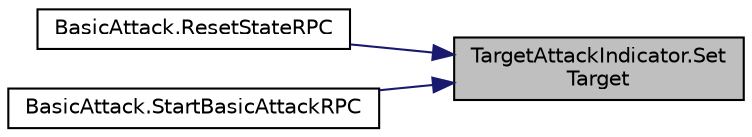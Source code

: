 digraph "TargetAttackIndicator.SetTarget"
{
 // INTERACTIVE_SVG=YES
 // LATEX_PDF_SIZE
  bgcolor="transparent";
  edge [fontname="Helvetica",fontsize="10",labelfontname="Helvetica",labelfontsize="10"];
  node [fontname="Helvetica",fontsize="10",shape=record];
  rankdir="RL";
  Node1 [label="TargetAttackIndicator.Set\lTarget",height=0.2,width=0.4,color="black", fillcolor="grey75", style="filled", fontcolor="black",tooltip="Sets the current target to the indicator"];
  Node1 -> Node2 [dir="back",color="midnightblue",fontsize="10",style="solid",fontname="Helvetica"];
  Node2 [label="BasicAttack.ResetStateRPC",height=0.2,width=0.4,color="black",URL="$class_basic_attack.html#ace5923cbff178c07c4583cf0d611f2f2",tooltip=" "];
  Node1 -> Node3 [dir="back",color="midnightblue",fontsize="10",style="solid",fontname="Helvetica"];
  Node3 [label="BasicAttack.StartBasicAttackRPC",height=0.2,width=0.4,color="black",URL="$class_basic_attack.html#a03148795ea9c5a156263877844e35edc",tooltip=" "];
}
